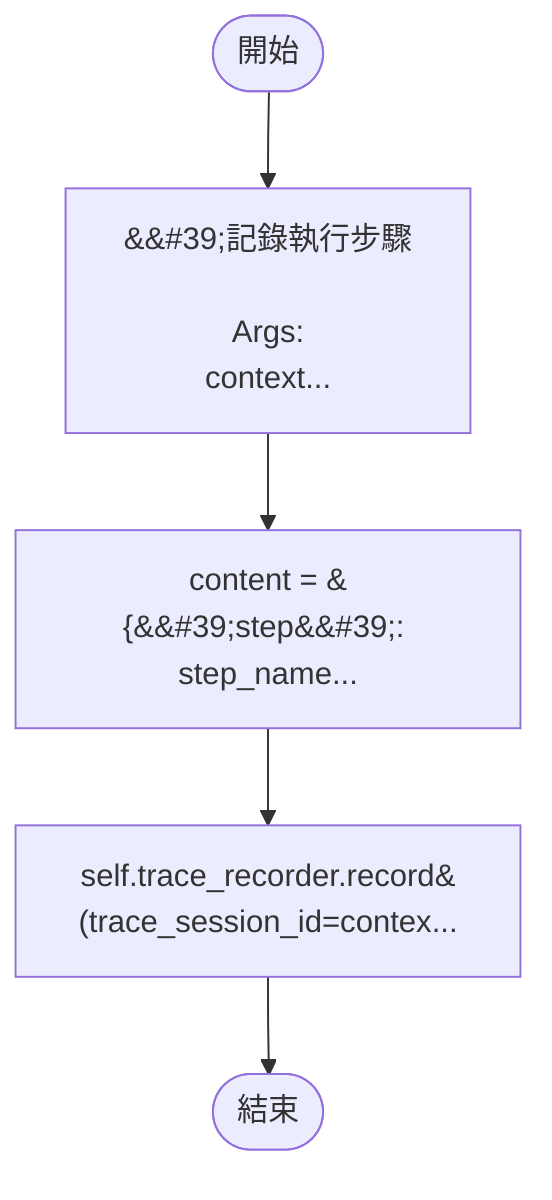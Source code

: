 flowchart TB
    n1([開始])
    n2([結束])
    n3[&amp;&#35;39;記錄執行步驟\n\n        Args:\n            context...]
    n4[content = &#123;&amp;&#35;39;step&amp;&#35;39;: step_name...]
    n5[self.trace_recorder.record&#40;trace_session_id=contex...]
    n1 --> n3
    n3 --> n4
    n4 --> n5
    n5 --> n2